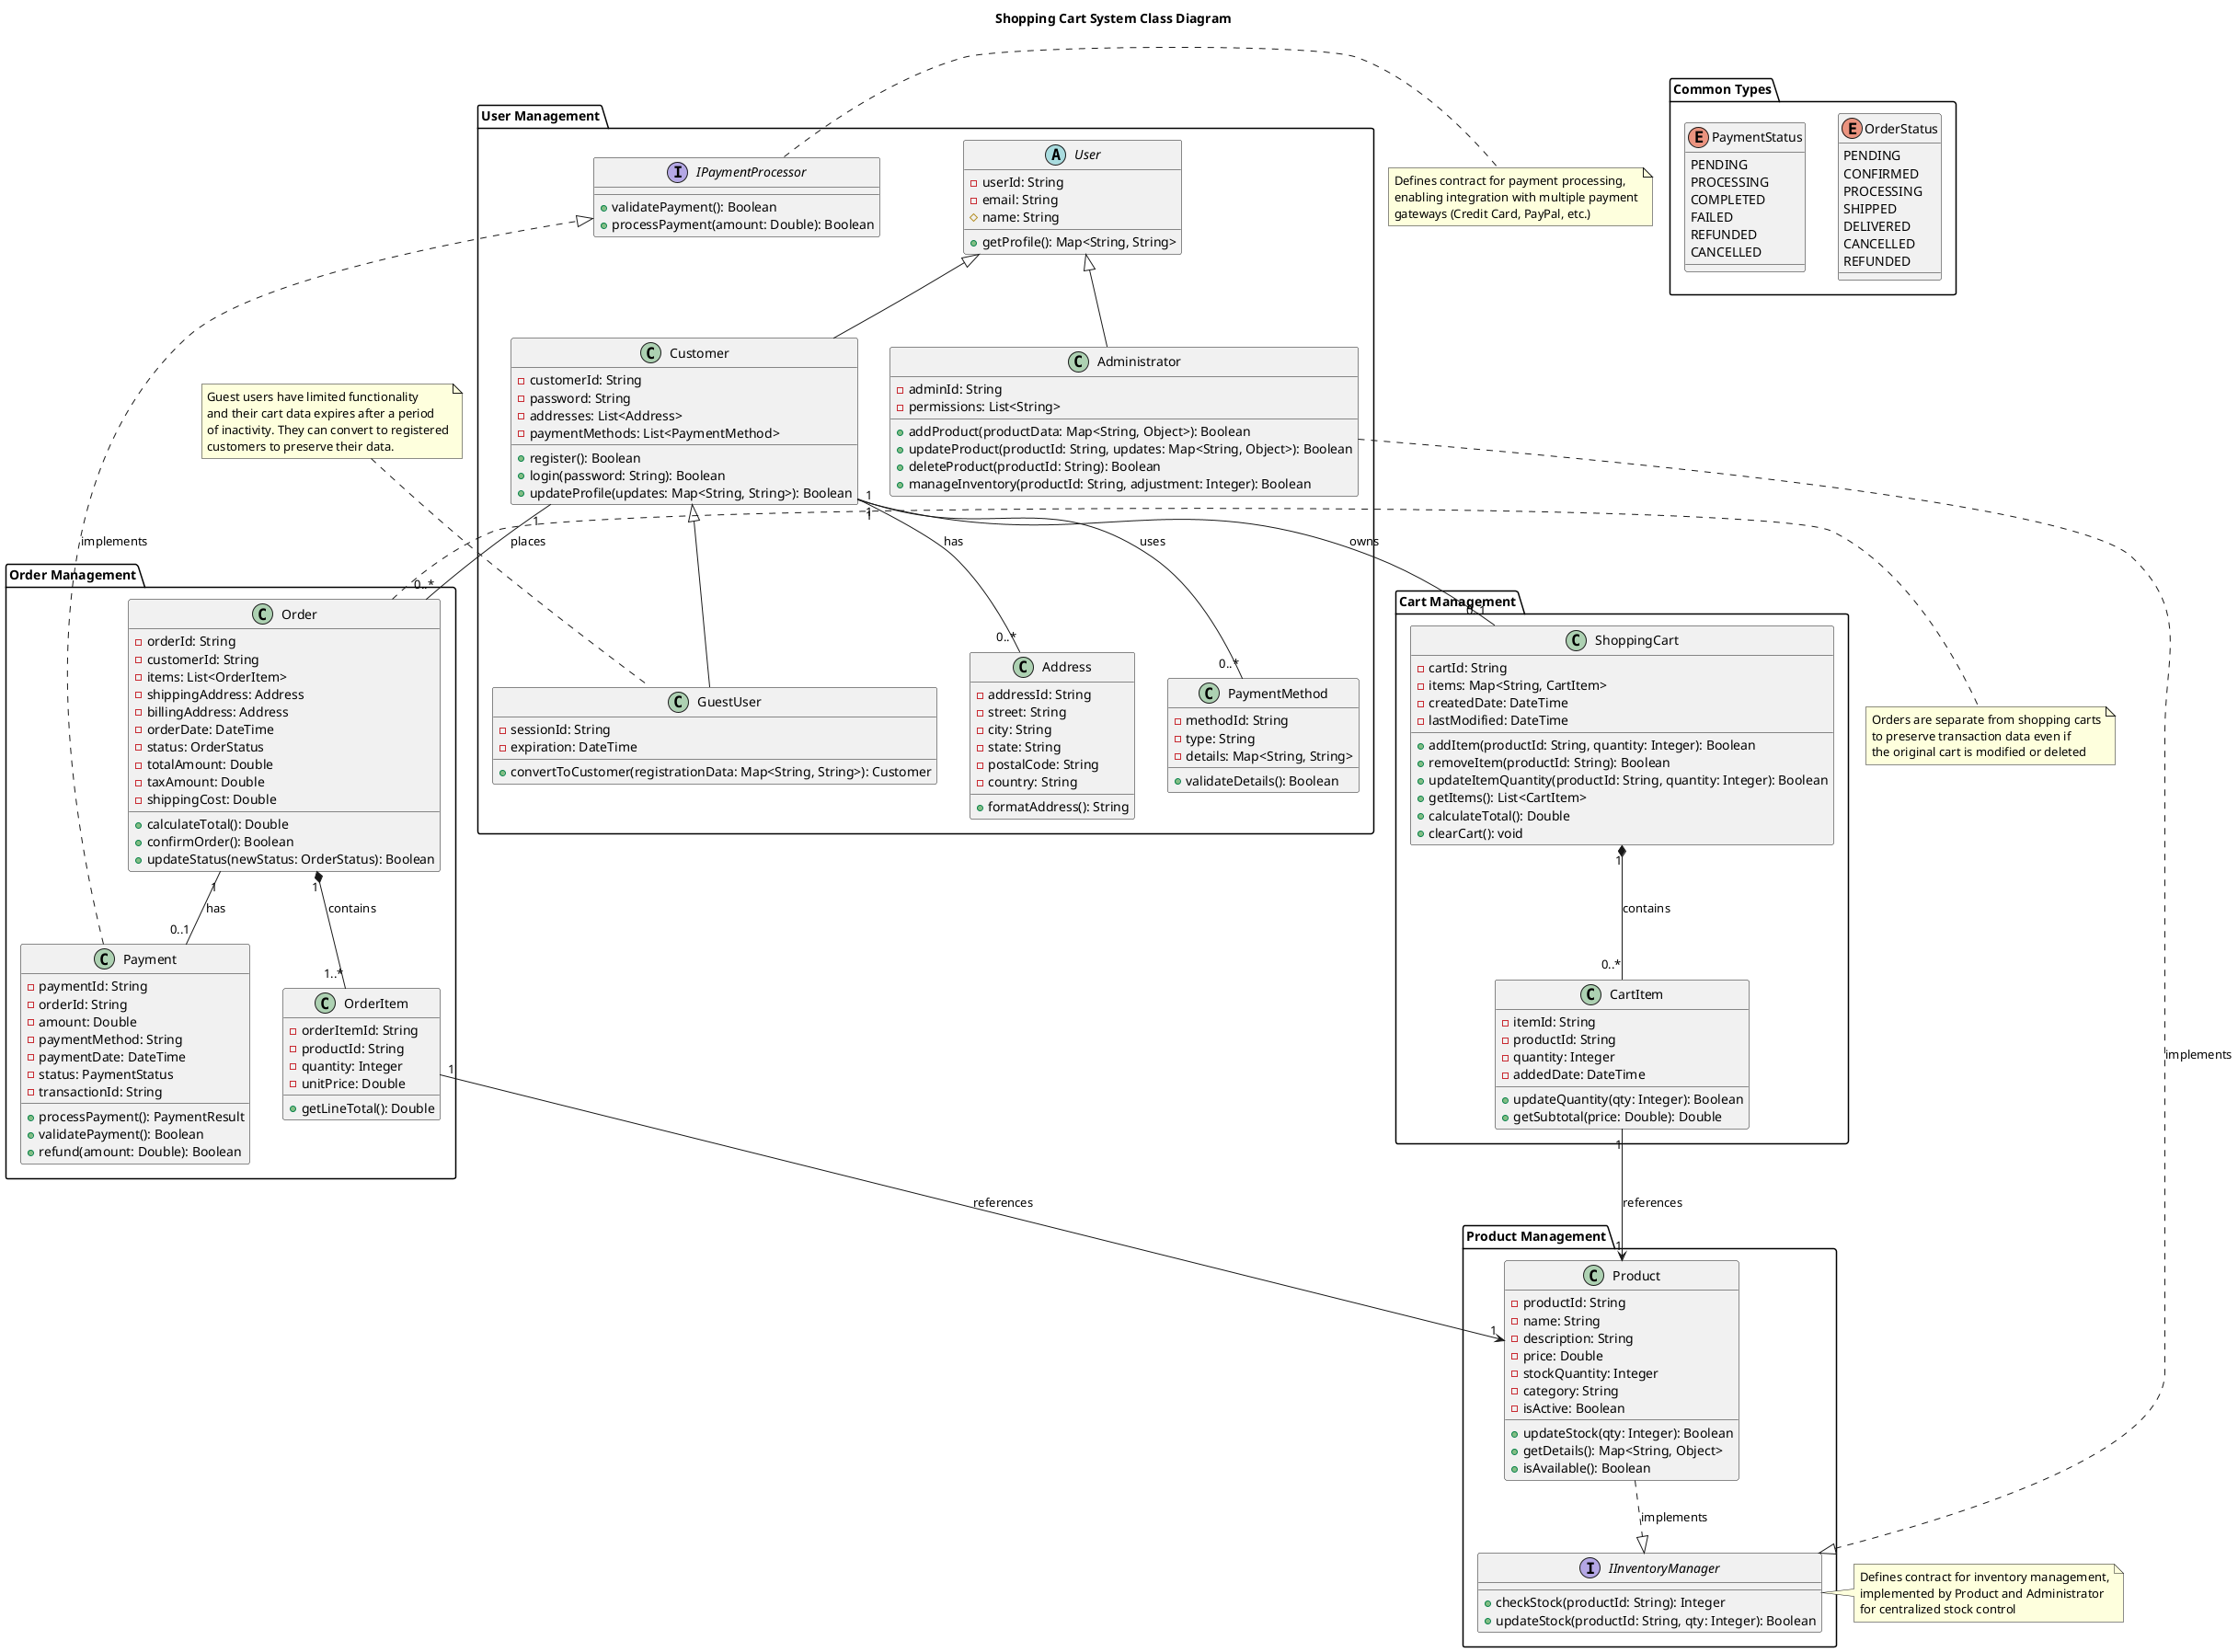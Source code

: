 @startuml
' Title
title Shopping Cart System Class Diagram

' ===========================
' Packages
' ===========================
package "User Management" {
  interface IPaymentProcessor {
    +validatePayment(): Boolean
    +processPayment(amount: Double): Boolean
  }
  abstract class User {
    -userId: String
    -email: String
    #name: String
    +getProfile(): Map<String, String>
  }
  class Customer {
    -customerId: String
    -password: String
    -addresses: List<Address>
    -paymentMethods: List<PaymentMethod>
    +register(): Boolean
    +login(password: String): Boolean
    +updateProfile(updates: Map<String, String>): Boolean
  }
  class GuestUser {
    -sessionId: String
    -expiration: DateTime
    +convertToCustomer(registrationData: Map<String, String>): Customer
  }
  class Administrator {
    -adminId: String
    -permissions: List<String>
    +addProduct(productData: Map<String, Object>): Boolean
    +updateProduct(productId: String, updates: Map<String, Object>): Boolean
    +deleteProduct(productId: String): Boolean
    +manageInventory(productId: String, adjustment: Integer): Boolean
  }
  class Address {
    -addressId: String
    -street: String
    -city: String
    -state: String
    -postalCode: String
    -country: String
    +formatAddress(): String
  }
  class PaymentMethod {
    -methodId: String
    -type: String
    -details: Map<String, String>
    +validateDetails(): Boolean
  }
}

package "Cart Management" {
  class ShoppingCart {
    -cartId: String
    -items: Map<String, CartItem>
    -createdDate: DateTime
    -lastModified: DateTime
    +addItem(productId: String, quantity: Integer): Boolean
    +removeItem(productId: String): Boolean
    +updateItemQuantity(productId: String, quantity: Integer): Boolean
    +getItems(): List<CartItem>
    +calculateTotal(): Double
    +clearCart(): void
  }
  class CartItem {
    -itemId: String
    -productId: String
    -quantity: Integer
    -addedDate: DateTime
    +updateQuantity(qty: Integer): Boolean
    +getSubtotal(price: Double): Double
  }
}

package "Product Management" {
  interface IInventoryManager {
    +checkStock(productId: String): Integer
    +updateStock(productId: String, qty: Integer): Boolean
  }
  class Product {
    -productId: String
    -name: String
    -description: String
    -price: Double
    -stockQuantity: Integer
    -category: String
    -isActive: Boolean
    +updateStock(qty: Integer): Boolean
    +getDetails(): Map<String, Object>
    +isAvailable(): Boolean
  }
}

package "Order Management" {
  class Order {
    -orderId: String
    -customerId: String
    -items: List<OrderItem>
    -shippingAddress: Address
    -billingAddress: Address
    -orderDate: DateTime
    -status: OrderStatus
    -totalAmount: Double
    -taxAmount: Double
    -shippingCost: Double
    +calculateTotal(): Double
    +confirmOrder(): Boolean
    +updateStatus(newStatus: OrderStatus): Boolean
  }
  class OrderItem {
    -orderItemId: String
    -productId: String
    -quantity: Integer
    -unitPrice: Double
    +getLineTotal(): Double
  }
  class Payment {
    -paymentId: String
    -orderId: String
    -amount: Double
    -paymentMethod: String
    -paymentDate: DateTime
    -status: PaymentStatus
    -transactionId: String
    +processPayment(): PaymentResult
    +validatePayment(): Boolean
    +refund(amount: Double): Boolean
  }
}

package "Common Types" {
  enum OrderStatus {
    PENDING
    CONFIRMED
    PROCESSING
    SHIPPED
    DELIVERED
    CANCELLED
    REFUNDED
  }
  enum PaymentStatus {
    PENDING
    PROCESSING
    COMPLETED
    FAILED
    REFUNDED
    CANCELLED
  }
}

' ===========================
' Relationships
' ===========================
User <|-- Customer
User <|-- Administrator
Customer <|-- GuestUser
Customer "1" -- "0..1" ShoppingCart : owns
Customer "1" -- "0..*" Order : places
ShoppingCart "1" *-- "0..*" CartItem : contains
CartItem "1" --> "1" Product : references
Order "1" *-- "1..*" OrderItem : contains
OrderItem "1" --> "1" Product : references
Order "1" -- "0..1" Payment : has
Payment ..|> IPaymentProcessor : implements
Product ..|> IInventoryManager : implements
Administrator ..|> IInventoryManager : implements
Customer "1" -- "0..*" Address : has
Customer "1" -- "0..*" PaymentMethod : uses

' ===========================
' Notes
' ===========================
note top of GuestUser
  Guest users have limited functionality
  and their cart data expires after a period
  of inactivity. They can convert to registered
  customers to preserve their data.
end note
note right of IPaymentProcessor
  Defines contract for payment processing,
  enabling integration with multiple payment
  gateways (Credit Card, PayPal, etc.)
end note
note right of IInventoryManager
  Defines contract for inventory management,
  implemented by Product and Administrator
  for centralized stock control
end note
note right of Order
  Orders are separate from shopping carts
  to preserve transaction data even if
  the original cart is modified or deleted
end note
@enduml
